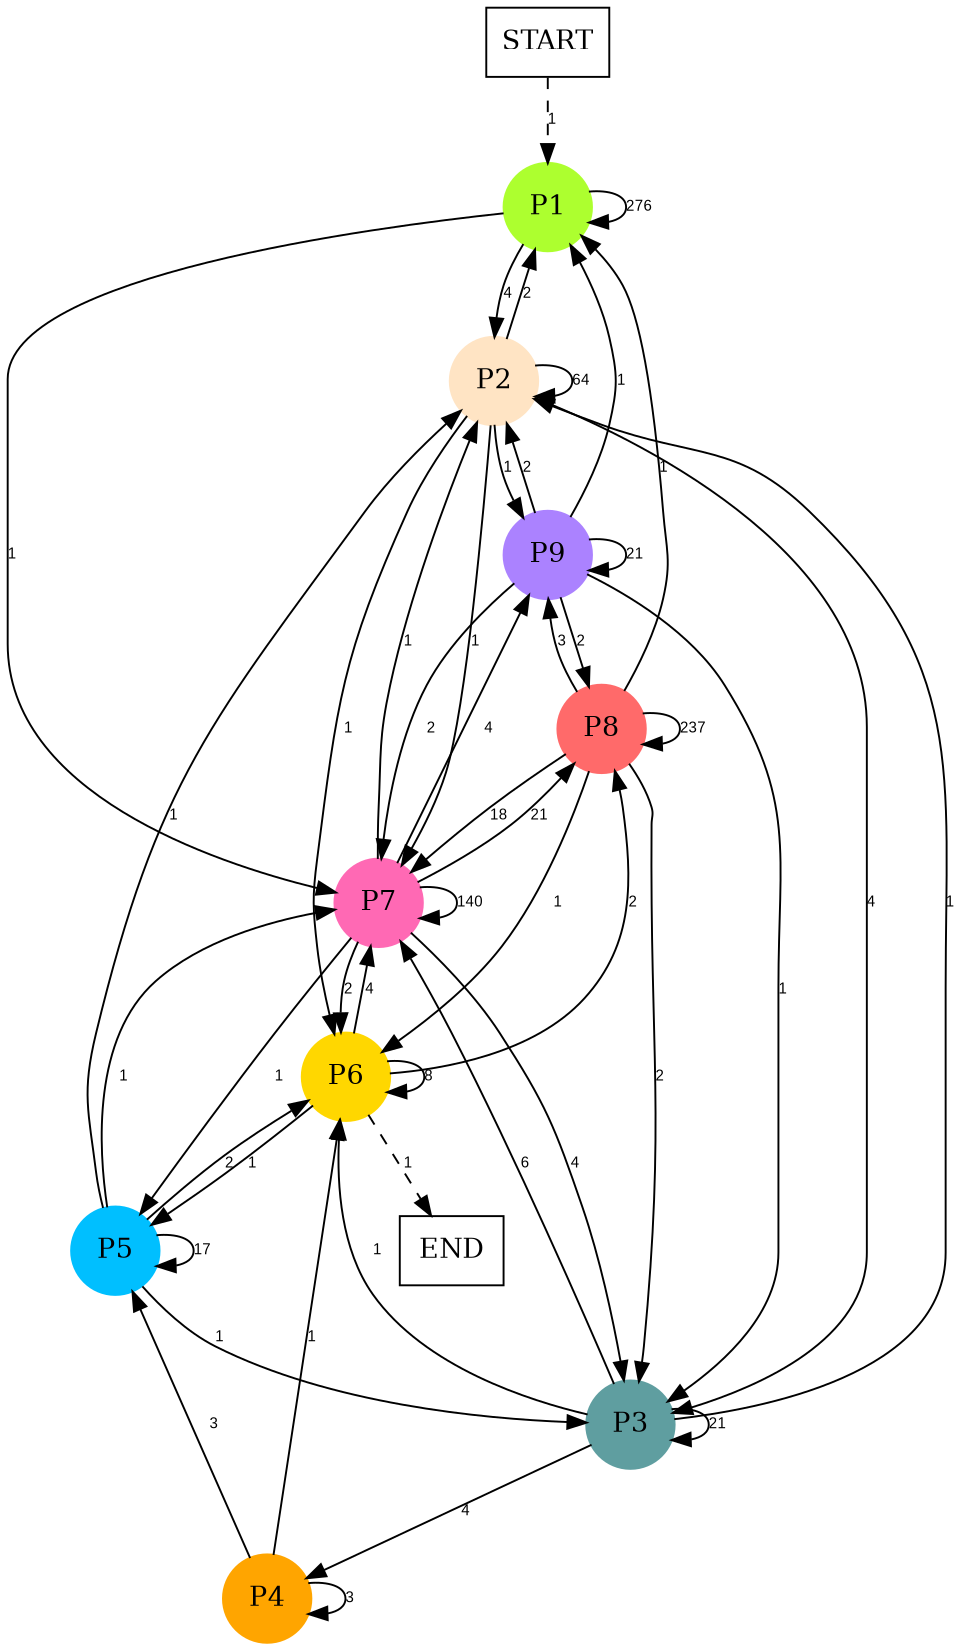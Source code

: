 digraph graphname {
	dpi = 150
	size="16,11!";
	margin = 0;
"P1" [shape=circle, color=greenyellow, style=filled]"P2" [shape=circle, color=bisque, style=filled]"P3" [shape=circle, color=cadetblue, style=filled]"P4" [shape=circle, color=orange, style=filled]"P5" [shape=circle, color=deepskyblue, style=filled]"P6" [shape=circle, color=gold, style=filled]"P7" [shape=circle, color=hotpink, style=filled]"P8" [shape=circle, color=indianred1, style=filled]"P9" [shape=circle, color=mediumpurple1, style=filled]"START" [shape=box, fillcolor=white, style=filled, color=black]"END" [shape=box, fillcolor=white, style=filled, color=black]"P1" -> "P1" [ label ="276" labelfloat=false fontname="Arial" fontsize=8]
"P1" -> "P2" [ label ="4" labelfloat=false fontname="Arial" fontsize=8]
"P1" -> "P7" [ label ="1" labelfloat=false fontname="Arial" fontsize=8]
"P2" -> "P1" [ label ="2" labelfloat=false fontname="Arial" fontsize=8]
"P2" -> "P2" [ label ="64" labelfloat=false fontname="Arial" fontsize=8]
"P2" -> "P3" [ label ="4" labelfloat=false fontname="Arial" fontsize=8]
"P2" -> "P6" [ label ="1" labelfloat=false fontname="Arial" fontsize=8]
"P2" -> "P7" [ label ="1" labelfloat=false fontname="Arial" fontsize=8]
"P2" -> "P9" [ label ="1" labelfloat=false fontname="Arial" fontsize=8]
"P3" -> "P2" [ label ="1" labelfloat=false fontname="Arial" fontsize=8]
"P3" -> "P3" [ label ="21" labelfloat=false fontname="Arial" fontsize=8]
"P3" -> "P4" [ label ="4" labelfloat=false fontname="Arial" fontsize=8]
"P3" -> "P6" [ label ="1" labelfloat=false fontname="Arial" fontsize=8]
"P3" -> "P7" [ label ="6" labelfloat=false fontname="Arial" fontsize=8]
"P4" -> "P4" [ label ="3" labelfloat=false fontname="Arial" fontsize=8]
"P4" -> "P5" [ label ="3" labelfloat=false fontname="Arial" fontsize=8]
"P4" -> "P6" [ label ="1" labelfloat=false fontname="Arial" fontsize=8]
"P5" -> "P2" [ label ="1" labelfloat=false fontname="Arial" fontsize=8]
"P5" -> "P3" [ label ="1" labelfloat=false fontname="Arial" fontsize=8]
"P5" -> "P5" [ label ="17" labelfloat=false fontname="Arial" fontsize=8]
"P5" -> "P6" [ label ="2" labelfloat=false fontname="Arial" fontsize=8]
"P5" -> "P7" [ label ="1" labelfloat=false fontname="Arial" fontsize=8]
"P6" -> "P5" [ label ="1" labelfloat=false fontname="Arial" fontsize=8]
"P6" -> "P6" [ label ="8" labelfloat=false fontname="Arial" fontsize=8]
"P6" -> "P7" [ label ="4" labelfloat=false fontname="Arial" fontsize=8]
"P6" -> "P8" [ label ="2" labelfloat=false fontname="Arial" fontsize=8]
"P6" -> "END" [ style = dashed label ="1" labelfloat=false fontname="Arial" fontsize=8]
"P7" -> "P2" [ label ="1" labelfloat=false fontname="Arial" fontsize=8]
"P7" -> "P3" [ label ="4" labelfloat=false fontname="Arial" fontsize=8]
"P7" -> "P5" [ label ="1" labelfloat=false fontname="Arial" fontsize=8]
"P7" -> "P6" [ label ="2" labelfloat=false fontname="Arial" fontsize=8]
"P7" -> "P7" [ label ="140" labelfloat=false fontname="Arial" fontsize=8]
"P7" -> "P8" [ label ="21" labelfloat=false fontname="Arial" fontsize=8]
"P7" -> "P9" [ label ="4" labelfloat=false fontname="Arial" fontsize=8]
"P8" -> "P1" [ label ="1" labelfloat=false fontname="Arial" fontsize=8]
"P8" -> "P3" [ label ="2" labelfloat=false fontname="Arial" fontsize=8]
"P8" -> "P6" [ label ="1" labelfloat=false fontname="Arial" fontsize=8]
"P8" -> "P7" [ label ="18" labelfloat=false fontname="Arial" fontsize=8]
"P8" -> "P8" [ label ="237" labelfloat=false fontname="Arial" fontsize=8]
"P8" -> "P9" [ label ="3" labelfloat=false fontname="Arial" fontsize=8]
"P9" -> "P1" [ label ="1" labelfloat=false fontname="Arial" fontsize=8]
"P9" -> "P2" [ label ="2" labelfloat=false fontname="Arial" fontsize=8]
"P9" -> "P3" [ label ="1" labelfloat=false fontname="Arial" fontsize=8]
"P9" -> "P7" [ label ="2" labelfloat=false fontname="Arial" fontsize=8]
"P9" -> "P8" [ label ="2" labelfloat=false fontname="Arial" fontsize=8]
"P9" -> "P9" [ label ="21" labelfloat=false fontname="Arial" fontsize=8]
"START" -> "P1" [ style = dashed label ="1" labelfloat=false fontname="Arial" fontsize=8]
}